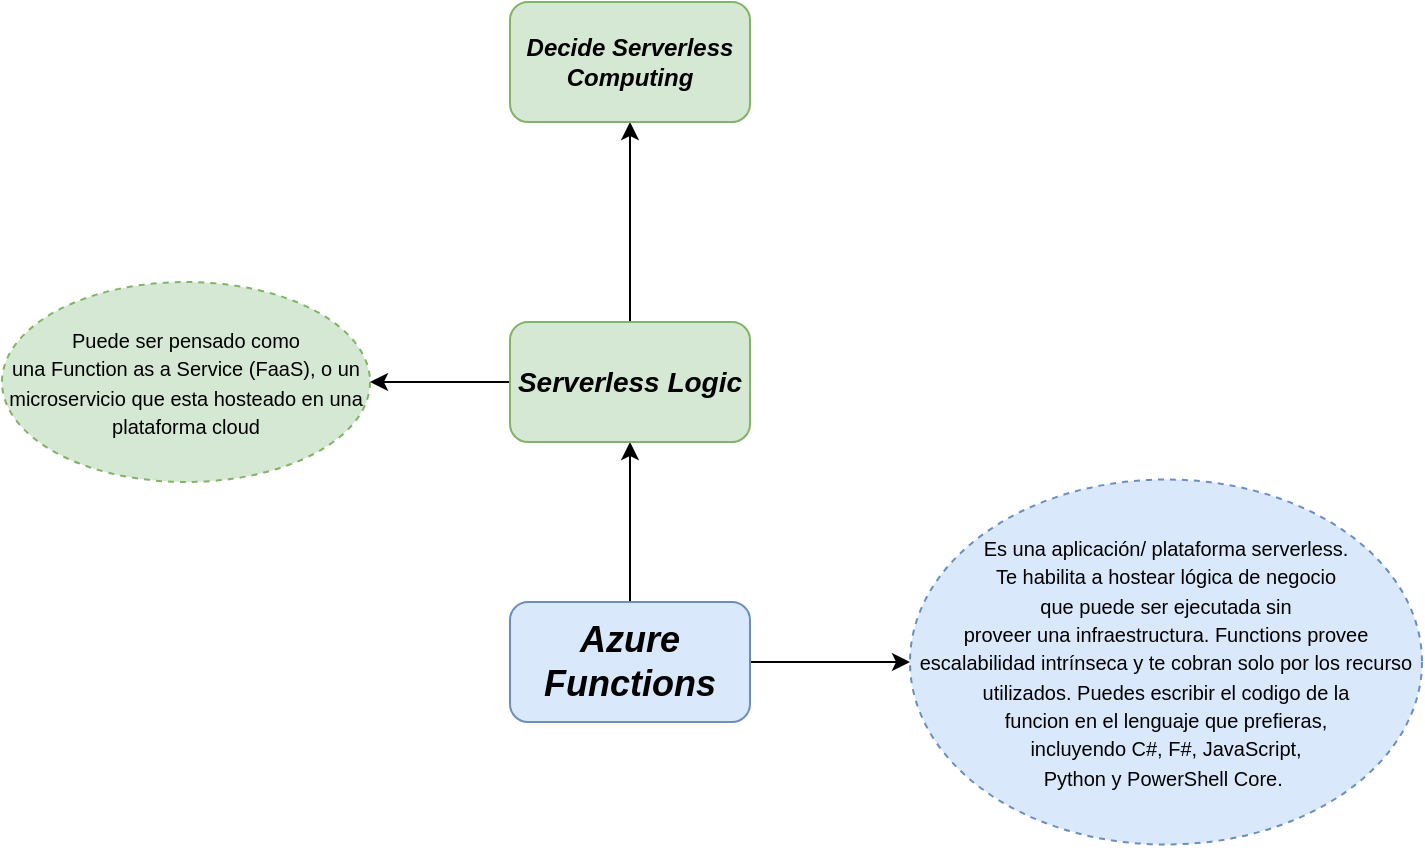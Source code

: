 <mxfile version="15.6.3" type="github">
  <diagram id="oRoor3QD__L9eZZ4H3Ug" name="Page-1">
    <mxGraphModel dx="981" dy="1653" grid="1" gridSize="10" guides="1" tooltips="1" connect="1" arrows="1" fold="1" page="1" pageScale="1" pageWidth="827" pageHeight="1169" math="0" shadow="0">
      <root>
        <mxCell id="0" />
        <mxCell id="1" parent="0" />
        <mxCell id="viv2s1QD0Q5ynQNhOB1b-4" value="" style="edgeStyle=orthogonalEdgeStyle;rounded=0;orthogonalLoop=1;jettySize=auto;html=1;fontSize=18;" edge="1" parent="1" source="viv2s1QD0Q5ynQNhOB1b-2" target="viv2s1QD0Q5ynQNhOB1b-3">
          <mxGeometry relative="1" as="geometry" />
        </mxCell>
        <mxCell id="viv2s1QD0Q5ynQNhOB1b-8" value="" style="edgeStyle=orthogonalEdgeStyle;rounded=0;orthogonalLoop=1;jettySize=auto;html=1;fontSize=14;" edge="1" parent="1" source="viv2s1QD0Q5ynQNhOB1b-2" target="viv2s1QD0Q5ynQNhOB1b-7">
          <mxGeometry relative="1" as="geometry">
            <Array as="points">
              <mxPoint x="540" y="310" />
              <mxPoint x="540" y="310" />
            </Array>
          </mxGeometry>
        </mxCell>
        <mxCell id="viv2s1QD0Q5ynQNhOB1b-2" value="&lt;b&gt;&lt;i&gt;&lt;font style=&quot;font-size: 18px&quot;&gt;Azure Functions&lt;/font&gt;&lt;/i&gt;&lt;/b&gt;" style="rounded=1;whiteSpace=wrap;html=1;fillColor=#dae8fc;strokeColor=#6c8ebf;" vertex="1" parent="1">
          <mxGeometry x="354" y="280" width="120" height="60" as="geometry" />
        </mxCell>
        <mxCell id="viv2s1QD0Q5ynQNhOB1b-6" value="" style="edgeStyle=orthogonalEdgeStyle;rounded=0;orthogonalLoop=1;jettySize=auto;html=1;fontSize=14;" edge="1" parent="1" source="viv2s1QD0Q5ynQNhOB1b-3" target="viv2s1QD0Q5ynQNhOB1b-5">
          <mxGeometry relative="1" as="geometry">
            <Array as="points">
              <mxPoint x="414" y="80" />
              <mxPoint x="414" y="80" />
            </Array>
          </mxGeometry>
        </mxCell>
        <mxCell id="viv2s1QD0Q5ynQNhOB1b-10" value="" style="edgeStyle=orthogonalEdgeStyle;rounded=0;orthogonalLoop=1;jettySize=auto;html=1;fontSize=10;" edge="1" parent="1" source="viv2s1QD0Q5ynQNhOB1b-3" target="viv2s1QD0Q5ynQNhOB1b-9">
          <mxGeometry relative="1" as="geometry" />
        </mxCell>
        <mxCell id="viv2s1QD0Q5ynQNhOB1b-3" value="&lt;font style=&quot;font-size: 14px&quot;&gt;&lt;b&gt;&lt;i&gt;Serverless Logic&lt;/i&gt;&lt;/b&gt;&lt;/font&gt;" style="whiteSpace=wrap;html=1;rounded=1;strokeColor=#82b366;fillColor=#d5e8d4;" vertex="1" parent="1">
          <mxGeometry x="354" y="140" width="120" height="60" as="geometry" />
        </mxCell>
        <mxCell id="viv2s1QD0Q5ynQNhOB1b-5" value="&lt;b&gt;&lt;i&gt;Decide Serverless Computing&lt;/i&gt;&lt;/b&gt;" style="whiteSpace=wrap;html=1;rounded=1;strokeColor=#82b366;fillColor=#d5e8d4;" vertex="1" parent="1">
          <mxGeometry x="354" y="-20" width="120" height="60" as="geometry" />
        </mxCell>
        <mxCell id="viv2s1QD0Q5ynQNhOB1b-7" value="&lt;font style=&quot;font-size: 10px&quot;&gt;Es una aplicación/ plataforma serverless. &lt;br&gt;Te habilita a hostear lógica de negocio &lt;br&gt;que puede ser ejecutada sin &lt;br&gt;proveer una infraestructura. Functions provee escalabilidad intrínseca y te cobran solo por los recurso utilizados. Puedes escribir el codigo de la &lt;br&gt;funcion en el lenguaje que prefieras, &lt;br&gt;incluyendo C#, F#, JavaScript, &lt;br&gt;Python y PowerShell Core.&amp;nbsp;&lt;/font&gt;" style="ellipse;whiteSpace=wrap;html=1;rounded=1;strokeColor=#6c8ebf;fillColor=#dae8fc;dashed=1;" vertex="1" parent="1">
          <mxGeometry x="554" y="218.75" width="256" height="182.5" as="geometry" />
        </mxCell>
        <mxCell id="viv2s1QD0Q5ynQNhOB1b-9" value="&lt;font style=&quot;font-size: 10px&quot;&gt;Puede ser pensado como &lt;br&gt;una Function as a Service (FaaS), o un microservicio que esta hosteado en una plataforma cloud&lt;/font&gt;" style="ellipse;whiteSpace=wrap;html=1;rounded=1;strokeColor=#82b366;fillColor=#d5e8d4;dashed=1;" vertex="1" parent="1">
          <mxGeometry x="100" y="120" width="184" height="100" as="geometry" />
        </mxCell>
      </root>
    </mxGraphModel>
  </diagram>
</mxfile>
